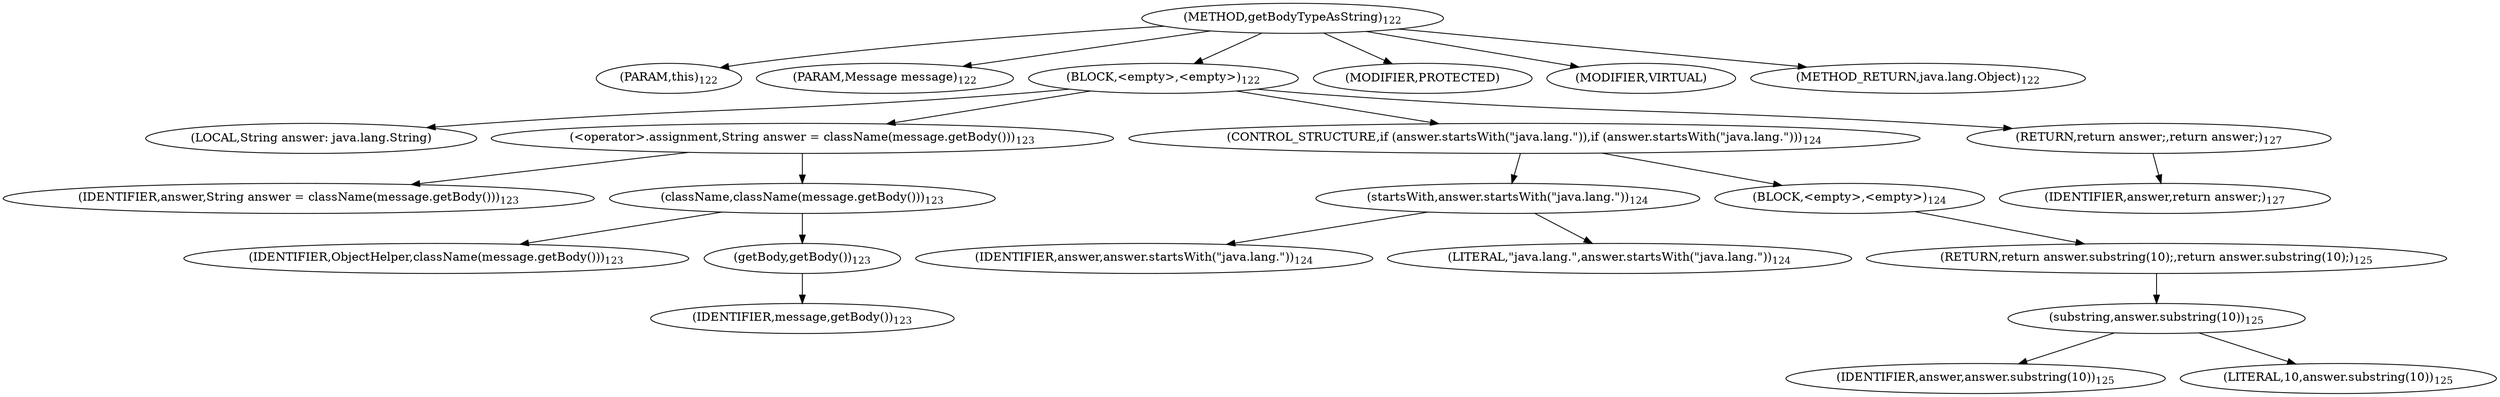 digraph "getBodyTypeAsString" {  
"356" [label = <(METHOD,getBodyTypeAsString)<SUB>122</SUB>> ]
"357" [label = <(PARAM,this)<SUB>122</SUB>> ]
"358" [label = <(PARAM,Message message)<SUB>122</SUB>> ]
"359" [label = <(BLOCK,&lt;empty&gt;,&lt;empty&gt;)<SUB>122</SUB>> ]
"360" [label = <(LOCAL,String answer: java.lang.String)> ]
"361" [label = <(&lt;operator&gt;.assignment,String answer = className(message.getBody()))<SUB>123</SUB>> ]
"362" [label = <(IDENTIFIER,answer,String answer = className(message.getBody()))<SUB>123</SUB>> ]
"363" [label = <(className,className(message.getBody()))<SUB>123</SUB>> ]
"364" [label = <(IDENTIFIER,ObjectHelper,className(message.getBody()))<SUB>123</SUB>> ]
"365" [label = <(getBody,getBody())<SUB>123</SUB>> ]
"366" [label = <(IDENTIFIER,message,getBody())<SUB>123</SUB>> ]
"367" [label = <(CONTROL_STRUCTURE,if (answer.startsWith(&quot;java.lang.&quot;)),if (answer.startsWith(&quot;java.lang.&quot;)))<SUB>124</SUB>> ]
"368" [label = <(startsWith,answer.startsWith(&quot;java.lang.&quot;))<SUB>124</SUB>> ]
"369" [label = <(IDENTIFIER,answer,answer.startsWith(&quot;java.lang.&quot;))<SUB>124</SUB>> ]
"370" [label = <(LITERAL,&quot;java.lang.&quot;,answer.startsWith(&quot;java.lang.&quot;))<SUB>124</SUB>> ]
"371" [label = <(BLOCK,&lt;empty&gt;,&lt;empty&gt;)<SUB>124</SUB>> ]
"372" [label = <(RETURN,return answer.substring(10);,return answer.substring(10);)<SUB>125</SUB>> ]
"373" [label = <(substring,answer.substring(10))<SUB>125</SUB>> ]
"374" [label = <(IDENTIFIER,answer,answer.substring(10))<SUB>125</SUB>> ]
"375" [label = <(LITERAL,10,answer.substring(10))<SUB>125</SUB>> ]
"376" [label = <(RETURN,return answer;,return answer;)<SUB>127</SUB>> ]
"377" [label = <(IDENTIFIER,answer,return answer;)<SUB>127</SUB>> ]
"378" [label = <(MODIFIER,PROTECTED)> ]
"379" [label = <(MODIFIER,VIRTUAL)> ]
"380" [label = <(METHOD_RETURN,java.lang.Object)<SUB>122</SUB>> ]
  "356" -> "357" 
  "356" -> "358" 
  "356" -> "359" 
  "356" -> "378" 
  "356" -> "379" 
  "356" -> "380" 
  "359" -> "360" 
  "359" -> "361" 
  "359" -> "367" 
  "359" -> "376" 
  "361" -> "362" 
  "361" -> "363" 
  "363" -> "364" 
  "363" -> "365" 
  "365" -> "366" 
  "367" -> "368" 
  "367" -> "371" 
  "368" -> "369" 
  "368" -> "370" 
  "371" -> "372" 
  "372" -> "373" 
  "373" -> "374" 
  "373" -> "375" 
  "376" -> "377" 
}
